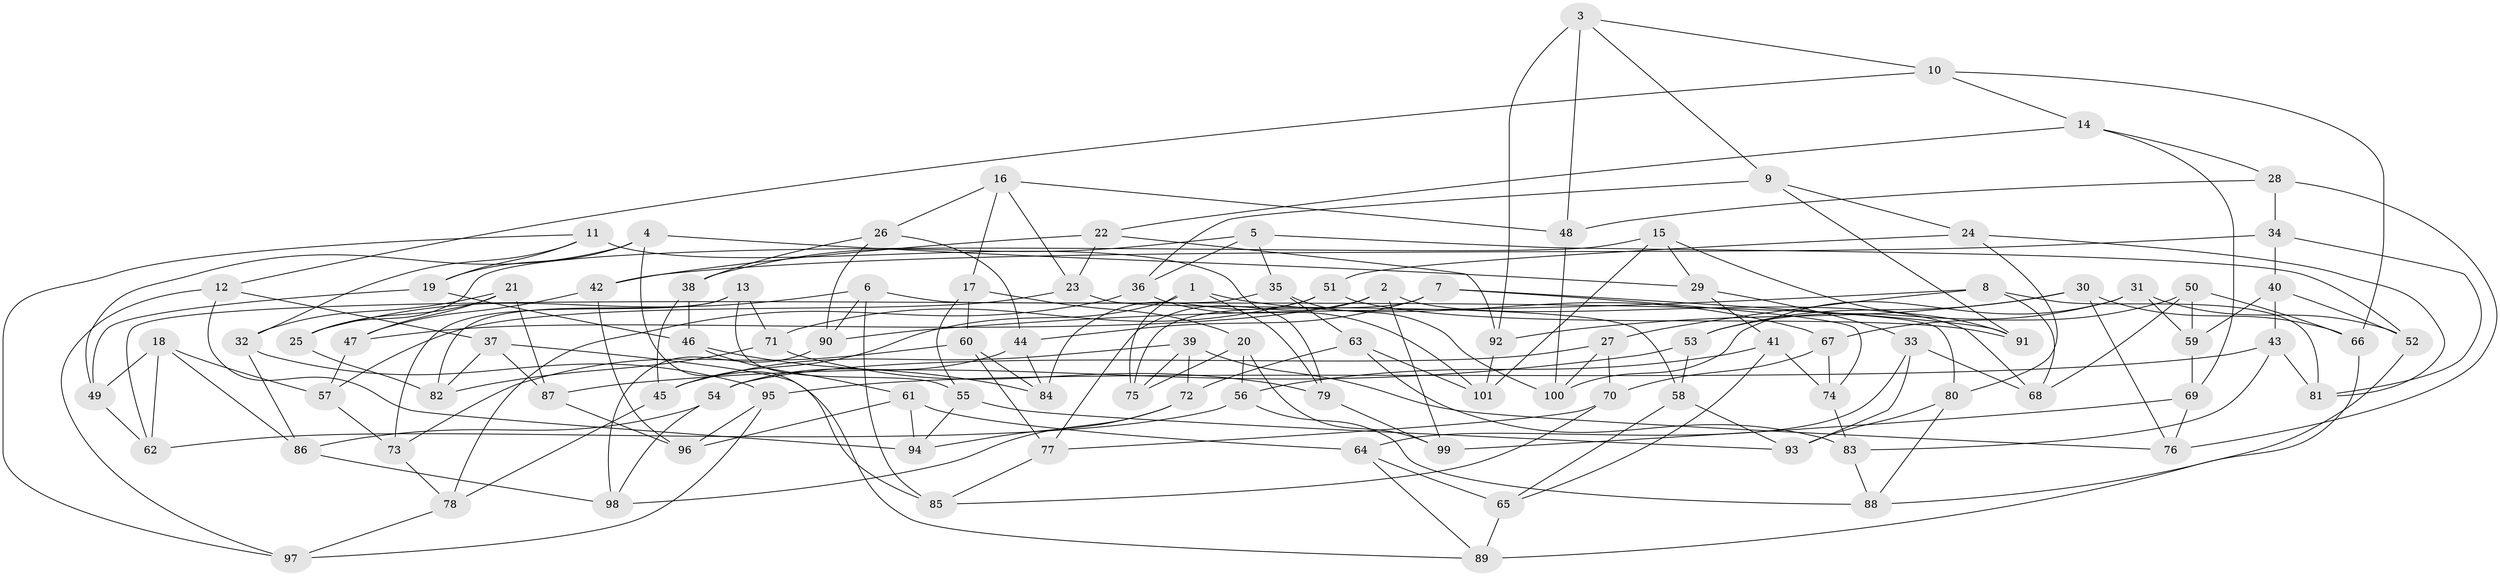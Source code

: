 // coarse degree distribution, {4: 0.2786885245901639, 6: 0.4426229508196721, 5: 0.21311475409836064, 2: 0.01639344262295082, 3: 0.04918032786885246}
// Generated by graph-tools (version 1.1) at 2025/38/03/04/25 23:38:18]
// undirected, 101 vertices, 202 edges
graph export_dot {
  node [color=gray90,style=filled];
  1;
  2;
  3;
  4;
  5;
  6;
  7;
  8;
  9;
  10;
  11;
  12;
  13;
  14;
  15;
  16;
  17;
  18;
  19;
  20;
  21;
  22;
  23;
  24;
  25;
  26;
  27;
  28;
  29;
  30;
  31;
  32;
  33;
  34;
  35;
  36;
  37;
  38;
  39;
  40;
  41;
  42;
  43;
  44;
  45;
  46;
  47;
  48;
  49;
  50;
  51;
  52;
  53;
  54;
  55;
  56;
  57;
  58;
  59;
  60;
  61;
  62;
  63;
  64;
  65;
  66;
  67;
  68;
  69;
  70;
  71;
  72;
  73;
  74;
  75;
  76;
  77;
  78;
  79;
  80;
  81;
  82;
  83;
  84;
  85;
  86;
  87;
  88;
  89;
  90;
  91;
  92;
  93;
  94;
  95;
  96;
  97;
  98;
  99;
  100;
  101;
  1 -- 67;
  1 -- 75;
  1 -- 79;
  1 -- 45;
  2 -- 68;
  2 -- 47;
  2 -- 77;
  2 -- 99;
  3 -- 10;
  3 -- 48;
  3 -- 9;
  3 -- 92;
  4 -- 29;
  4 -- 89;
  4 -- 19;
  4 -- 49;
  5 -- 36;
  5 -- 52;
  5 -- 38;
  5 -- 35;
  6 -- 25;
  6 -- 80;
  6 -- 90;
  6 -- 85;
  7 -- 44;
  7 -- 75;
  7 -- 74;
  7 -- 91;
  8 -- 68;
  8 -- 27;
  8 -- 90;
  8 -- 81;
  9 -- 36;
  9 -- 24;
  9 -- 91;
  10 -- 12;
  10 -- 66;
  10 -- 14;
  11 -- 19;
  11 -- 79;
  11 -- 97;
  11 -- 32;
  12 -- 97;
  12 -- 94;
  12 -- 37;
  13 -- 55;
  13 -- 82;
  13 -- 73;
  13 -- 71;
  14 -- 22;
  14 -- 69;
  14 -- 28;
  15 -- 25;
  15 -- 91;
  15 -- 29;
  15 -- 101;
  16 -- 17;
  16 -- 48;
  16 -- 26;
  16 -- 23;
  17 -- 60;
  17 -- 55;
  17 -- 20;
  18 -- 62;
  18 -- 86;
  18 -- 57;
  18 -- 49;
  19 -- 49;
  19 -- 46;
  20 -- 99;
  20 -- 56;
  20 -- 75;
  21 -- 47;
  21 -- 25;
  21 -- 87;
  21 -- 32;
  22 -- 42;
  22 -- 23;
  22 -- 92;
  23 -- 58;
  23 -- 57;
  24 -- 80;
  24 -- 51;
  24 -- 81;
  25 -- 82;
  26 -- 38;
  26 -- 44;
  26 -- 90;
  27 -- 100;
  27 -- 54;
  27 -- 70;
  28 -- 34;
  28 -- 76;
  28 -- 48;
  29 -- 41;
  29 -- 33;
  30 -- 92;
  30 -- 76;
  30 -- 53;
  30 -- 66;
  31 -- 59;
  31 -- 52;
  31 -- 53;
  31 -- 100;
  32 -- 86;
  32 -- 95;
  33 -- 68;
  33 -- 64;
  33 -- 93;
  34 -- 40;
  34 -- 42;
  34 -- 81;
  35 -- 63;
  35 -- 100;
  35 -- 62;
  36 -- 78;
  36 -- 101;
  37 -- 82;
  37 -- 87;
  37 -- 85;
  38 -- 46;
  38 -- 45;
  39 -- 76;
  39 -- 75;
  39 -- 45;
  39 -- 72;
  40 -- 52;
  40 -- 43;
  40 -- 59;
  41 -- 56;
  41 -- 65;
  41 -- 74;
  42 -- 47;
  42 -- 96;
  43 -- 95;
  43 -- 81;
  43 -- 83;
  44 -- 84;
  44 -- 54;
  45 -- 78;
  46 -- 61;
  46 -- 84;
  47 -- 57;
  48 -- 100;
  49 -- 62;
  50 -- 66;
  50 -- 59;
  50 -- 67;
  50 -- 68;
  51 -- 91;
  51 -- 71;
  51 -- 84;
  52 -- 88;
  53 -- 87;
  53 -- 58;
  54 -- 98;
  54 -- 86;
  55 -- 93;
  55 -- 94;
  56 -- 62;
  56 -- 88;
  57 -- 73;
  58 -- 65;
  58 -- 93;
  59 -- 69;
  60 -- 73;
  60 -- 84;
  60 -- 77;
  61 -- 96;
  61 -- 94;
  61 -- 64;
  63 -- 72;
  63 -- 101;
  63 -- 83;
  64 -- 89;
  64 -- 65;
  65 -- 89;
  66 -- 89;
  67 -- 70;
  67 -- 74;
  69 -- 99;
  69 -- 76;
  70 -- 77;
  70 -- 85;
  71 -- 79;
  71 -- 82;
  72 -- 94;
  72 -- 98;
  73 -- 78;
  74 -- 83;
  77 -- 85;
  78 -- 97;
  79 -- 99;
  80 -- 93;
  80 -- 88;
  83 -- 88;
  86 -- 98;
  87 -- 96;
  90 -- 98;
  92 -- 101;
  95 -- 96;
  95 -- 97;
}

